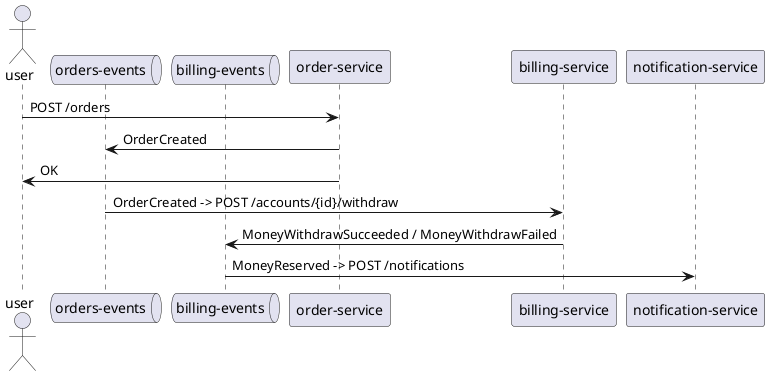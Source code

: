 @startuml
actor user as user
queue "orders-events" as orders_kafka
queue "billing-events" as billing_kafka

user -> "order-service" : POST /orders
"order-service" -> orders_kafka : OrderCreated
"order-service" -> user : OK

orders_kafka -> "billing-service" : OrderCreated -> POST /accounts/{id}/withdraw
"billing-service" -> billing_kafka : MoneyWithdrawSucceeded / MoneyWithdrawFailed

billing_kafka -> "notification-service" : MoneyReserved -> POST /notifications
@enduml